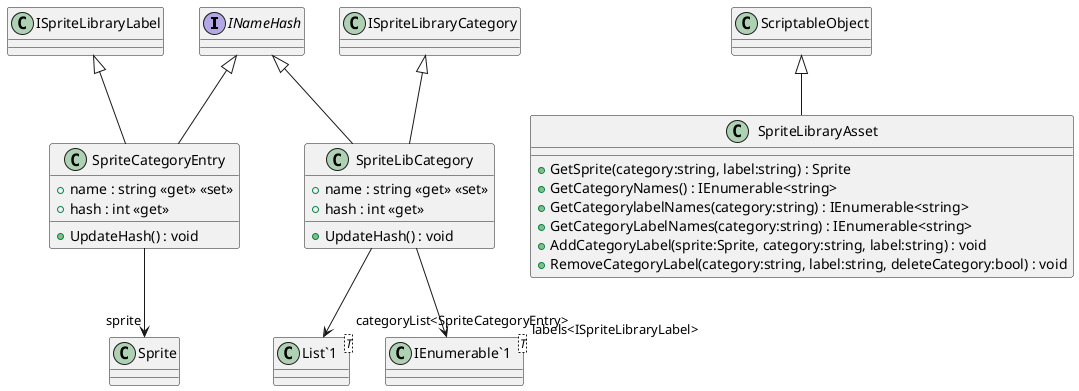 @startuml
interface INameHash {
}
class SpriteCategoryEntry {
    + name : string <<get>> <<set>>
    + hash : int <<get>>
    + UpdateHash() : void
}
class SpriteLibCategory {
    + name : string <<get>> <<set>>
    + hash : int <<get>>
    + UpdateHash() : void
}
class SpriteLibraryAsset {
    + GetSprite(category:string, label:string) : Sprite
    + GetCategoryNames() : IEnumerable<string>
    + GetCategorylabelNames(category:string) : IEnumerable<string>
    + GetCategoryLabelNames(category:string) : IEnumerable<string>
    + AddCategoryLabel(sprite:Sprite, category:string, label:string) : void
    + RemoveCategoryLabel(category:string, label:string, deleteCategory:bool) : void
}
class "List`1"<T> {
}
class "IEnumerable`1"<T> {
}
INameHash <|-- SpriteCategoryEntry
ISpriteLibraryLabel <|-- SpriteCategoryEntry
SpriteCategoryEntry --> "sprite" Sprite
INameHash <|-- SpriteLibCategory
ISpriteLibraryCategory <|-- SpriteLibCategory
SpriteLibCategory --> "categoryList<SpriteCategoryEntry>" "List`1"
SpriteLibCategory --> "labels<ISpriteLibraryLabel>" "IEnumerable`1"
ScriptableObject <|-- SpriteLibraryAsset
@enduml
